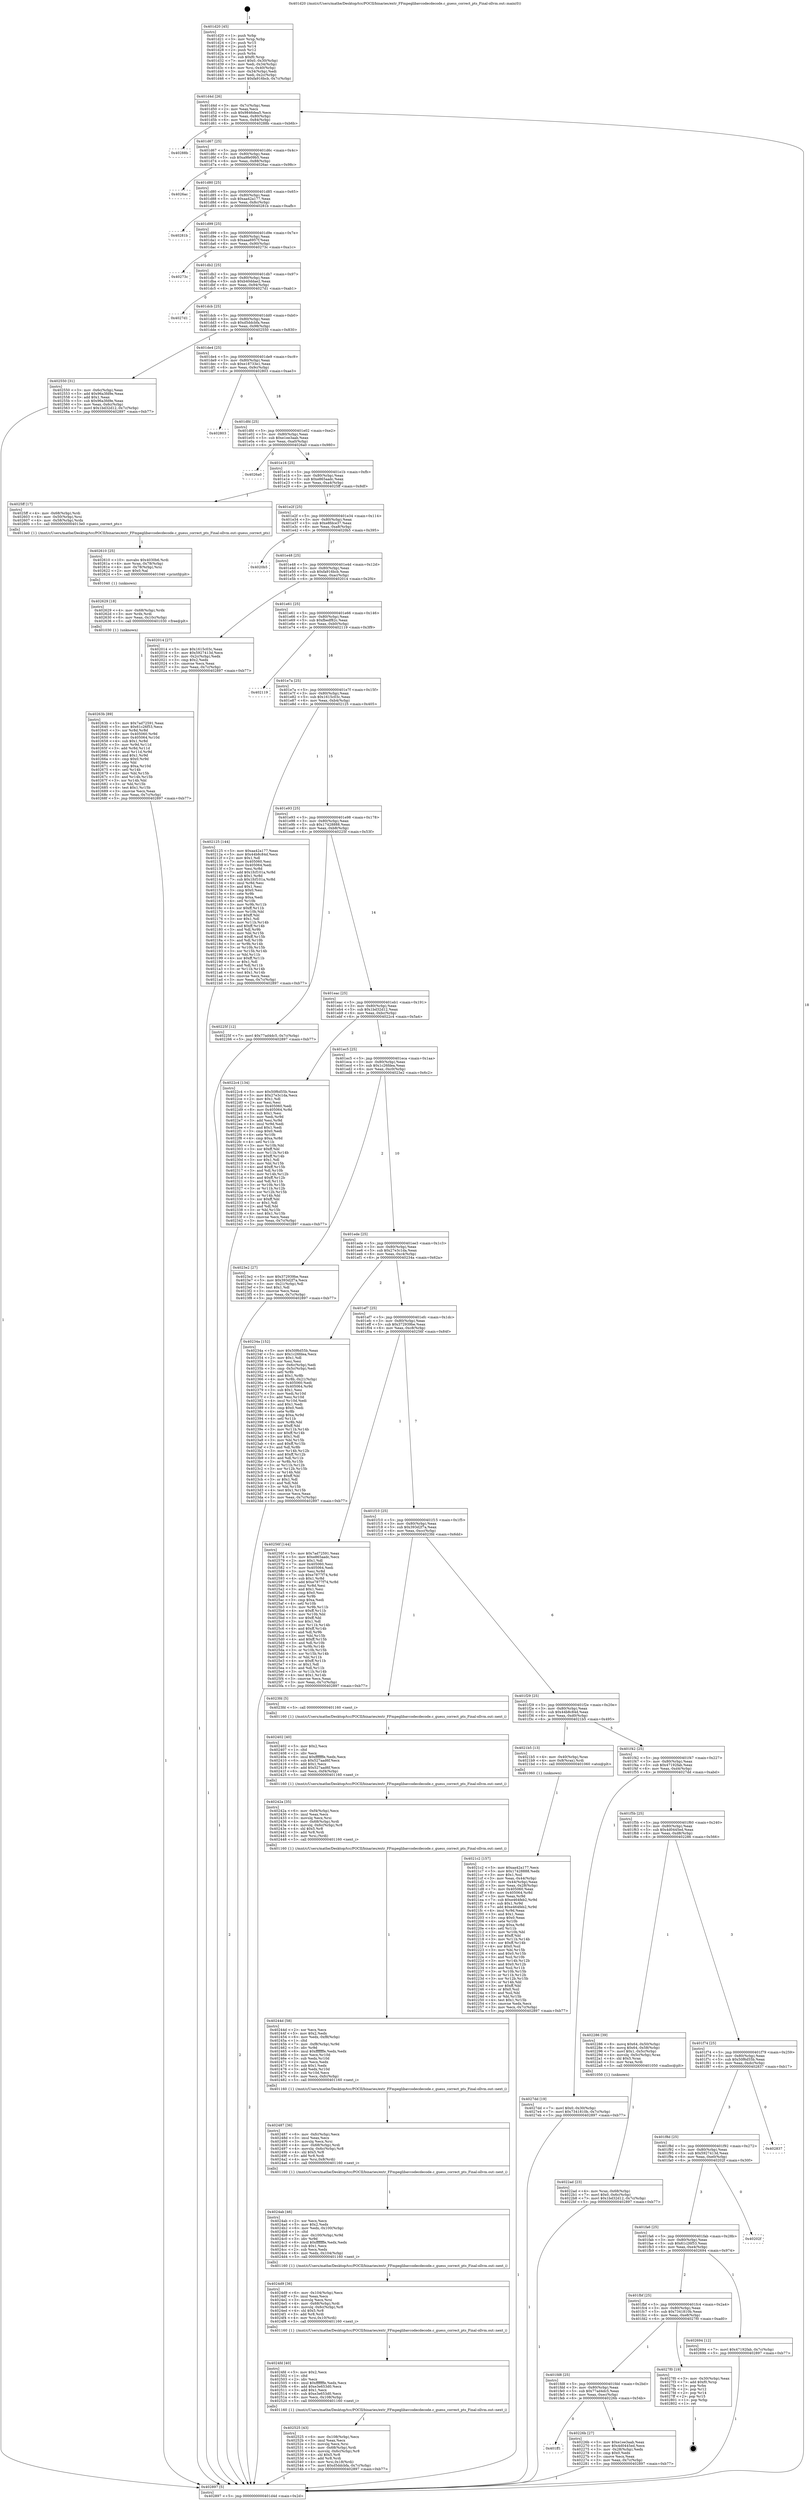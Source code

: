 digraph "0x401d20" {
  label = "0x401d20 (/mnt/c/Users/mathe/Desktop/tcc/POCII/binaries/extr_FFmpeglibavcodecdecode.c_guess_correct_pts_Final-ollvm.out::main(0))"
  labelloc = "t"
  node[shape=record]

  Entry [label="",width=0.3,height=0.3,shape=circle,fillcolor=black,style=filled]
  "0x401d4d" [label="{
     0x401d4d [26]\l
     | [instrs]\l
     &nbsp;&nbsp;0x401d4d \<+3\>: mov -0x7c(%rbp),%eax\l
     &nbsp;&nbsp;0x401d50 \<+2\>: mov %eax,%ecx\l
     &nbsp;&nbsp;0x401d52 \<+6\>: sub $0x9846dea5,%ecx\l
     &nbsp;&nbsp;0x401d58 \<+3\>: mov %eax,-0x80(%rbp)\l
     &nbsp;&nbsp;0x401d5b \<+6\>: mov %ecx,-0x84(%rbp)\l
     &nbsp;&nbsp;0x401d61 \<+6\>: je 000000000040288b \<main+0xb6b\>\l
  }"]
  "0x40288b" [label="{
     0x40288b\l
  }", style=dashed]
  "0x401d67" [label="{
     0x401d67 [25]\l
     | [instrs]\l
     &nbsp;&nbsp;0x401d67 \<+5\>: jmp 0000000000401d6c \<main+0x4c\>\l
     &nbsp;&nbsp;0x401d6c \<+3\>: mov -0x80(%rbp),%eax\l
     &nbsp;&nbsp;0x401d6f \<+5\>: sub $0xa9fe09b5,%eax\l
     &nbsp;&nbsp;0x401d74 \<+6\>: mov %eax,-0x88(%rbp)\l
     &nbsp;&nbsp;0x401d7a \<+6\>: je 00000000004026ac \<main+0x98c\>\l
  }"]
  Exit [label="",width=0.3,height=0.3,shape=circle,fillcolor=black,style=filled,peripheries=2]
  "0x4026ac" [label="{
     0x4026ac\l
  }", style=dashed]
  "0x401d80" [label="{
     0x401d80 [25]\l
     | [instrs]\l
     &nbsp;&nbsp;0x401d80 \<+5\>: jmp 0000000000401d85 \<main+0x65\>\l
     &nbsp;&nbsp;0x401d85 \<+3\>: mov -0x80(%rbp),%eax\l
     &nbsp;&nbsp;0x401d88 \<+5\>: sub $0xaa42a177,%eax\l
     &nbsp;&nbsp;0x401d8d \<+6\>: mov %eax,-0x8c(%rbp)\l
     &nbsp;&nbsp;0x401d93 \<+6\>: je 000000000040281b \<main+0xafb\>\l
  }"]
  "0x40263b" [label="{
     0x40263b [89]\l
     | [instrs]\l
     &nbsp;&nbsp;0x40263b \<+5\>: mov $0x7ad72591,%eax\l
     &nbsp;&nbsp;0x402640 \<+5\>: mov $0x61c26f53,%ecx\l
     &nbsp;&nbsp;0x402645 \<+3\>: xor %r8d,%r8d\l
     &nbsp;&nbsp;0x402648 \<+8\>: mov 0x405060,%r9d\l
     &nbsp;&nbsp;0x402650 \<+8\>: mov 0x405064,%r10d\l
     &nbsp;&nbsp;0x402658 \<+4\>: sub $0x1,%r8d\l
     &nbsp;&nbsp;0x40265c \<+3\>: mov %r9d,%r11d\l
     &nbsp;&nbsp;0x40265f \<+3\>: add %r8d,%r11d\l
     &nbsp;&nbsp;0x402662 \<+4\>: imul %r11d,%r9d\l
     &nbsp;&nbsp;0x402666 \<+4\>: and $0x1,%r9d\l
     &nbsp;&nbsp;0x40266a \<+4\>: cmp $0x0,%r9d\l
     &nbsp;&nbsp;0x40266e \<+3\>: sete %bl\l
     &nbsp;&nbsp;0x402671 \<+4\>: cmp $0xa,%r10d\l
     &nbsp;&nbsp;0x402675 \<+4\>: setl %r14b\l
     &nbsp;&nbsp;0x402679 \<+3\>: mov %bl,%r15b\l
     &nbsp;&nbsp;0x40267c \<+3\>: and %r14b,%r15b\l
     &nbsp;&nbsp;0x40267f \<+3\>: xor %r14b,%bl\l
     &nbsp;&nbsp;0x402682 \<+3\>: or %bl,%r15b\l
     &nbsp;&nbsp;0x402685 \<+4\>: test $0x1,%r15b\l
     &nbsp;&nbsp;0x402689 \<+3\>: cmovne %ecx,%eax\l
     &nbsp;&nbsp;0x40268c \<+3\>: mov %eax,-0x7c(%rbp)\l
     &nbsp;&nbsp;0x40268f \<+5\>: jmp 0000000000402897 \<main+0xb77\>\l
  }"]
  "0x40281b" [label="{
     0x40281b\l
  }", style=dashed]
  "0x401d99" [label="{
     0x401d99 [25]\l
     | [instrs]\l
     &nbsp;&nbsp;0x401d99 \<+5\>: jmp 0000000000401d9e \<main+0x7e\>\l
     &nbsp;&nbsp;0x401d9e \<+3\>: mov -0x80(%rbp),%eax\l
     &nbsp;&nbsp;0x401da1 \<+5\>: sub $0xaaa6957f,%eax\l
     &nbsp;&nbsp;0x401da6 \<+6\>: mov %eax,-0x90(%rbp)\l
     &nbsp;&nbsp;0x401dac \<+6\>: je 000000000040273c \<main+0xa1c\>\l
  }"]
  "0x402629" [label="{
     0x402629 [18]\l
     | [instrs]\l
     &nbsp;&nbsp;0x402629 \<+4\>: mov -0x68(%rbp),%rdx\l
     &nbsp;&nbsp;0x40262d \<+3\>: mov %rdx,%rdi\l
     &nbsp;&nbsp;0x402630 \<+6\>: mov %eax,-0x10c(%rbp)\l
     &nbsp;&nbsp;0x402636 \<+5\>: call 0000000000401030 \<free@plt\>\l
     | [calls]\l
     &nbsp;&nbsp;0x401030 \{1\} (unknown)\l
  }"]
  "0x40273c" [label="{
     0x40273c\l
  }", style=dashed]
  "0x401db2" [label="{
     0x401db2 [25]\l
     | [instrs]\l
     &nbsp;&nbsp;0x401db2 \<+5\>: jmp 0000000000401db7 \<main+0x97\>\l
     &nbsp;&nbsp;0x401db7 \<+3\>: mov -0x80(%rbp),%eax\l
     &nbsp;&nbsp;0x401dba \<+5\>: sub $0xb40ddae2,%eax\l
     &nbsp;&nbsp;0x401dbf \<+6\>: mov %eax,-0x94(%rbp)\l
     &nbsp;&nbsp;0x401dc5 \<+6\>: je 00000000004027d1 \<main+0xab1\>\l
  }"]
  "0x402610" [label="{
     0x402610 [25]\l
     | [instrs]\l
     &nbsp;&nbsp;0x402610 \<+10\>: movabs $0x4030b6,%rdi\l
     &nbsp;&nbsp;0x40261a \<+4\>: mov %rax,-0x78(%rbp)\l
     &nbsp;&nbsp;0x40261e \<+4\>: mov -0x78(%rbp),%rsi\l
     &nbsp;&nbsp;0x402622 \<+2\>: mov $0x0,%al\l
     &nbsp;&nbsp;0x402624 \<+5\>: call 0000000000401040 \<printf@plt\>\l
     | [calls]\l
     &nbsp;&nbsp;0x401040 \{1\} (unknown)\l
  }"]
  "0x4027d1" [label="{
     0x4027d1\l
  }", style=dashed]
  "0x401dcb" [label="{
     0x401dcb [25]\l
     | [instrs]\l
     &nbsp;&nbsp;0x401dcb \<+5\>: jmp 0000000000401dd0 \<main+0xb0\>\l
     &nbsp;&nbsp;0x401dd0 \<+3\>: mov -0x80(%rbp),%eax\l
     &nbsp;&nbsp;0x401dd3 \<+5\>: sub $0xd5ddcbfa,%eax\l
     &nbsp;&nbsp;0x401dd8 \<+6\>: mov %eax,-0x98(%rbp)\l
     &nbsp;&nbsp;0x401dde \<+6\>: je 0000000000402550 \<main+0x830\>\l
  }"]
  "0x402525" [label="{
     0x402525 [43]\l
     | [instrs]\l
     &nbsp;&nbsp;0x402525 \<+6\>: mov -0x108(%rbp),%ecx\l
     &nbsp;&nbsp;0x40252b \<+3\>: imul %eax,%ecx\l
     &nbsp;&nbsp;0x40252e \<+3\>: movslq %ecx,%rsi\l
     &nbsp;&nbsp;0x402531 \<+4\>: mov -0x68(%rbp),%rdi\l
     &nbsp;&nbsp;0x402535 \<+4\>: movslq -0x6c(%rbp),%r8\l
     &nbsp;&nbsp;0x402539 \<+4\>: shl $0x5,%r8\l
     &nbsp;&nbsp;0x40253d \<+3\>: add %r8,%rdi\l
     &nbsp;&nbsp;0x402540 \<+4\>: mov %rsi,0x18(%rdi)\l
     &nbsp;&nbsp;0x402544 \<+7\>: movl $0xd5ddcbfa,-0x7c(%rbp)\l
     &nbsp;&nbsp;0x40254b \<+5\>: jmp 0000000000402897 \<main+0xb77\>\l
  }"]
  "0x402550" [label="{
     0x402550 [31]\l
     | [instrs]\l
     &nbsp;&nbsp;0x402550 \<+3\>: mov -0x6c(%rbp),%eax\l
     &nbsp;&nbsp;0x402553 \<+5\>: add $0x96a3fd9e,%eax\l
     &nbsp;&nbsp;0x402558 \<+3\>: add $0x1,%eax\l
     &nbsp;&nbsp;0x40255b \<+5\>: sub $0x96a3fd9e,%eax\l
     &nbsp;&nbsp;0x402560 \<+3\>: mov %eax,-0x6c(%rbp)\l
     &nbsp;&nbsp;0x402563 \<+7\>: movl $0x1bd32d12,-0x7c(%rbp)\l
     &nbsp;&nbsp;0x40256a \<+5\>: jmp 0000000000402897 \<main+0xb77\>\l
  }"]
  "0x401de4" [label="{
     0x401de4 [25]\l
     | [instrs]\l
     &nbsp;&nbsp;0x401de4 \<+5\>: jmp 0000000000401de9 \<main+0xc9\>\l
     &nbsp;&nbsp;0x401de9 \<+3\>: mov -0x80(%rbp),%eax\l
     &nbsp;&nbsp;0x401dec \<+5\>: sub $0xe18733e1,%eax\l
     &nbsp;&nbsp;0x401df1 \<+6\>: mov %eax,-0x9c(%rbp)\l
     &nbsp;&nbsp;0x401df7 \<+6\>: je 0000000000402803 \<main+0xae3\>\l
  }"]
  "0x4024fd" [label="{
     0x4024fd [40]\l
     | [instrs]\l
     &nbsp;&nbsp;0x4024fd \<+5\>: mov $0x2,%ecx\l
     &nbsp;&nbsp;0x402502 \<+1\>: cltd\l
     &nbsp;&nbsp;0x402503 \<+2\>: idiv %ecx\l
     &nbsp;&nbsp;0x402505 \<+6\>: imul $0xfffffffe,%edx,%ecx\l
     &nbsp;&nbsp;0x40250b \<+6\>: add $0xe3e653d0,%ecx\l
     &nbsp;&nbsp;0x402511 \<+3\>: add $0x1,%ecx\l
     &nbsp;&nbsp;0x402514 \<+6\>: sub $0xe3e653d0,%ecx\l
     &nbsp;&nbsp;0x40251a \<+6\>: mov %ecx,-0x108(%rbp)\l
     &nbsp;&nbsp;0x402520 \<+5\>: call 0000000000401160 \<next_i\>\l
     | [calls]\l
     &nbsp;&nbsp;0x401160 \{1\} (/mnt/c/Users/mathe/Desktop/tcc/POCII/binaries/extr_FFmpeglibavcodecdecode.c_guess_correct_pts_Final-ollvm.out::next_i)\l
  }"]
  "0x402803" [label="{
     0x402803\l
  }", style=dashed]
  "0x401dfd" [label="{
     0x401dfd [25]\l
     | [instrs]\l
     &nbsp;&nbsp;0x401dfd \<+5\>: jmp 0000000000401e02 \<main+0xe2\>\l
     &nbsp;&nbsp;0x401e02 \<+3\>: mov -0x80(%rbp),%eax\l
     &nbsp;&nbsp;0x401e05 \<+5\>: sub $0xe1ee3aab,%eax\l
     &nbsp;&nbsp;0x401e0a \<+6\>: mov %eax,-0xa0(%rbp)\l
     &nbsp;&nbsp;0x401e10 \<+6\>: je 00000000004026a0 \<main+0x980\>\l
  }"]
  "0x4024d9" [label="{
     0x4024d9 [36]\l
     | [instrs]\l
     &nbsp;&nbsp;0x4024d9 \<+6\>: mov -0x104(%rbp),%ecx\l
     &nbsp;&nbsp;0x4024df \<+3\>: imul %eax,%ecx\l
     &nbsp;&nbsp;0x4024e2 \<+3\>: movslq %ecx,%rsi\l
     &nbsp;&nbsp;0x4024e5 \<+4\>: mov -0x68(%rbp),%rdi\l
     &nbsp;&nbsp;0x4024e9 \<+4\>: movslq -0x6c(%rbp),%r8\l
     &nbsp;&nbsp;0x4024ed \<+4\>: shl $0x5,%r8\l
     &nbsp;&nbsp;0x4024f1 \<+3\>: add %r8,%rdi\l
     &nbsp;&nbsp;0x4024f4 \<+4\>: mov %rsi,0x10(%rdi)\l
     &nbsp;&nbsp;0x4024f8 \<+5\>: call 0000000000401160 \<next_i\>\l
     | [calls]\l
     &nbsp;&nbsp;0x401160 \{1\} (/mnt/c/Users/mathe/Desktop/tcc/POCII/binaries/extr_FFmpeglibavcodecdecode.c_guess_correct_pts_Final-ollvm.out::next_i)\l
  }"]
  "0x4026a0" [label="{
     0x4026a0\l
  }", style=dashed]
  "0x401e16" [label="{
     0x401e16 [25]\l
     | [instrs]\l
     &nbsp;&nbsp;0x401e16 \<+5\>: jmp 0000000000401e1b \<main+0xfb\>\l
     &nbsp;&nbsp;0x401e1b \<+3\>: mov -0x80(%rbp),%eax\l
     &nbsp;&nbsp;0x401e1e \<+5\>: sub $0xe865aadc,%eax\l
     &nbsp;&nbsp;0x401e23 \<+6\>: mov %eax,-0xa4(%rbp)\l
     &nbsp;&nbsp;0x401e29 \<+6\>: je 00000000004025ff \<main+0x8df\>\l
  }"]
  "0x4024ab" [label="{
     0x4024ab [46]\l
     | [instrs]\l
     &nbsp;&nbsp;0x4024ab \<+2\>: xor %ecx,%ecx\l
     &nbsp;&nbsp;0x4024ad \<+5\>: mov $0x2,%edx\l
     &nbsp;&nbsp;0x4024b2 \<+6\>: mov %edx,-0x100(%rbp)\l
     &nbsp;&nbsp;0x4024b8 \<+1\>: cltd\l
     &nbsp;&nbsp;0x4024b9 \<+7\>: mov -0x100(%rbp),%r9d\l
     &nbsp;&nbsp;0x4024c0 \<+3\>: idiv %r9d\l
     &nbsp;&nbsp;0x4024c3 \<+6\>: imul $0xfffffffe,%edx,%edx\l
     &nbsp;&nbsp;0x4024c9 \<+3\>: sub $0x1,%ecx\l
     &nbsp;&nbsp;0x4024cc \<+2\>: sub %ecx,%edx\l
     &nbsp;&nbsp;0x4024ce \<+6\>: mov %edx,-0x104(%rbp)\l
     &nbsp;&nbsp;0x4024d4 \<+5\>: call 0000000000401160 \<next_i\>\l
     | [calls]\l
     &nbsp;&nbsp;0x401160 \{1\} (/mnt/c/Users/mathe/Desktop/tcc/POCII/binaries/extr_FFmpeglibavcodecdecode.c_guess_correct_pts_Final-ollvm.out::next_i)\l
  }"]
  "0x4025ff" [label="{
     0x4025ff [17]\l
     | [instrs]\l
     &nbsp;&nbsp;0x4025ff \<+4\>: mov -0x68(%rbp),%rdi\l
     &nbsp;&nbsp;0x402603 \<+4\>: mov -0x50(%rbp),%rsi\l
     &nbsp;&nbsp;0x402607 \<+4\>: mov -0x58(%rbp),%rdx\l
     &nbsp;&nbsp;0x40260b \<+5\>: call 00000000004013e0 \<guess_correct_pts\>\l
     | [calls]\l
     &nbsp;&nbsp;0x4013e0 \{1\} (/mnt/c/Users/mathe/Desktop/tcc/POCII/binaries/extr_FFmpeglibavcodecdecode.c_guess_correct_pts_Final-ollvm.out::guess_correct_pts)\l
  }"]
  "0x401e2f" [label="{
     0x401e2f [25]\l
     | [instrs]\l
     &nbsp;&nbsp;0x401e2f \<+5\>: jmp 0000000000401e34 \<main+0x114\>\l
     &nbsp;&nbsp;0x401e34 \<+3\>: mov -0x80(%rbp),%eax\l
     &nbsp;&nbsp;0x401e37 \<+5\>: sub $0xe8fdce37,%eax\l
     &nbsp;&nbsp;0x401e3c \<+6\>: mov %eax,-0xa8(%rbp)\l
     &nbsp;&nbsp;0x401e42 \<+6\>: je 00000000004020b5 \<main+0x395\>\l
  }"]
  "0x402487" [label="{
     0x402487 [36]\l
     | [instrs]\l
     &nbsp;&nbsp;0x402487 \<+6\>: mov -0xfc(%rbp),%ecx\l
     &nbsp;&nbsp;0x40248d \<+3\>: imul %eax,%ecx\l
     &nbsp;&nbsp;0x402490 \<+3\>: movslq %ecx,%rsi\l
     &nbsp;&nbsp;0x402493 \<+4\>: mov -0x68(%rbp),%rdi\l
     &nbsp;&nbsp;0x402497 \<+4\>: movslq -0x6c(%rbp),%r8\l
     &nbsp;&nbsp;0x40249b \<+4\>: shl $0x5,%r8\l
     &nbsp;&nbsp;0x40249f \<+3\>: add %r8,%rdi\l
     &nbsp;&nbsp;0x4024a2 \<+4\>: mov %rsi,0x8(%rdi)\l
     &nbsp;&nbsp;0x4024a6 \<+5\>: call 0000000000401160 \<next_i\>\l
     | [calls]\l
     &nbsp;&nbsp;0x401160 \{1\} (/mnt/c/Users/mathe/Desktop/tcc/POCII/binaries/extr_FFmpeglibavcodecdecode.c_guess_correct_pts_Final-ollvm.out::next_i)\l
  }"]
  "0x4020b5" [label="{
     0x4020b5\l
  }", style=dashed]
  "0x401e48" [label="{
     0x401e48 [25]\l
     | [instrs]\l
     &nbsp;&nbsp;0x401e48 \<+5\>: jmp 0000000000401e4d \<main+0x12d\>\l
     &nbsp;&nbsp;0x401e4d \<+3\>: mov -0x80(%rbp),%eax\l
     &nbsp;&nbsp;0x401e50 \<+5\>: sub $0xfa916bcb,%eax\l
     &nbsp;&nbsp;0x401e55 \<+6\>: mov %eax,-0xac(%rbp)\l
     &nbsp;&nbsp;0x401e5b \<+6\>: je 0000000000402014 \<main+0x2f4\>\l
  }"]
  "0x40244d" [label="{
     0x40244d [58]\l
     | [instrs]\l
     &nbsp;&nbsp;0x40244d \<+2\>: xor %ecx,%ecx\l
     &nbsp;&nbsp;0x40244f \<+5\>: mov $0x2,%edx\l
     &nbsp;&nbsp;0x402454 \<+6\>: mov %edx,-0xf8(%rbp)\l
     &nbsp;&nbsp;0x40245a \<+1\>: cltd\l
     &nbsp;&nbsp;0x40245b \<+7\>: mov -0xf8(%rbp),%r9d\l
     &nbsp;&nbsp;0x402462 \<+3\>: idiv %r9d\l
     &nbsp;&nbsp;0x402465 \<+6\>: imul $0xfffffffe,%edx,%edx\l
     &nbsp;&nbsp;0x40246b \<+3\>: mov %ecx,%r10d\l
     &nbsp;&nbsp;0x40246e \<+3\>: sub %edx,%r10d\l
     &nbsp;&nbsp;0x402471 \<+2\>: mov %ecx,%edx\l
     &nbsp;&nbsp;0x402473 \<+3\>: sub $0x1,%edx\l
     &nbsp;&nbsp;0x402476 \<+3\>: add %edx,%r10d\l
     &nbsp;&nbsp;0x402479 \<+3\>: sub %r10d,%ecx\l
     &nbsp;&nbsp;0x40247c \<+6\>: mov %ecx,-0xfc(%rbp)\l
     &nbsp;&nbsp;0x402482 \<+5\>: call 0000000000401160 \<next_i\>\l
     | [calls]\l
     &nbsp;&nbsp;0x401160 \{1\} (/mnt/c/Users/mathe/Desktop/tcc/POCII/binaries/extr_FFmpeglibavcodecdecode.c_guess_correct_pts_Final-ollvm.out::next_i)\l
  }"]
  "0x402014" [label="{
     0x402014 [27]\l
     | [instrs]\l
     &nbsp;&nbsp;0x402014 \<+5\>: mov $0x1615c03c,%eax\l
     &nbsp;&nbsp;0x402019 \<+5\>: mov $0x5927413d,%ecx\l
     &nbsp;&nbsp;0x40201e \<+3\>: mov -0x2c(%rbp),%edx\l
     &nbsp;&nbsp;0x402021 \<+3\>: cmp $0x2,%edx\l
     &nbsp;&nbsp;0x402024 \<+3\>: cmovne %ecx,%eax\l
     &nbsp;&nbsp;0x402027 \<+3\>: mov %eax,-0x7c(%rbp)\l
     &nbsp;&nbsp;0x40202a \<+5\>: jmp 0000000000402897 \<main+0xb77\>\l
  }"]
  "0x401e61" [label="{
     0x401e61 [25]\l
     | [instrs]\l
     &nbsp;&nbsp;0x401e61 \<+5\>: jmp 0000000000401e66 \<main+0x146\>\l
     &nbsp;&nbsp;0x401e66 \<+3\>: mov -0x80(%rbp),%eax\l
     &nbsp;&nbsp;0x401e69 \<+5\>: sub $0xfbedf82c,%eax\l
     &nbsp;&nbsp;0x401e6e \<+6\>: mov %eax,-0xb0(%rbp)\l
     &nbsp;&nbsp;0x401e74 \<+6\>: je 0000000000402119 \<main+0x3f9\>\l
  }"]
  "0x402897" [label="{
     0x402897 [5]\l
     | [instrs]\l
     &nbsp;&nbsp;0x402897 \<+5\>: jmp 0000000000401d4d \<main+0x2d\>\l
  }"]
  "0x401d20" [label="{
     0x401d20 [45]\l
     | [instrs]\l
     &nbsp;&nbsp;0x401d20 \<+1\>: push %rbp\l
     &nbsp;&nbsp;0x401d21 \<+3\>: mov %rsp,%rbp\l
     &nbsp;&nbsp;0x401d24 \<+2\>: push %r15\l
     &nbsp;&nbsp;0x401d26 \<+2\>: push %r14\l
     &nbsp;&nbsp;0x401d28 \<+2\>: push %r12\l
     &nbsp;&nbsp;0x401d2a \<+1\>: push %rbx\l
     &nbsp;&nbsp;0x401d2b \<+7\>: sub $0xf0,%rsp\l
     &nbsp;&nbsp;0x401d32 \<+7\>: movl $0x0,-0x30(%rbp)\l
     &nbsp;&nbsp;0x401d39 \<+3\>: mov %edi,-0x34(%rbp)\l
     &nbsp;&nbsp;0x401d3c \<+4\>: mov %rsi,-0x40(%rbp)\l
     &nbsp;&nbsp;0x401d40 \<+3\>: mov -0x34(%rbp),%edi\l
     &nbsp;&nbsp;0x401d43 \<+3\>: mov %edi,-0x2c(%rbp)\l
     &nbsp;&nbsp;0x401d46 \<+7\>: movl $0xfa916bcb,-0x7c(%rbp)\l
  }"]
  "0x40242a" [label="{
     0x40242a [35]\l
     | [instrs]\l
     &nbsp;&nbsp;0x40242a \<+6\>: mov -0xf4(%rbp),%ecx\l
     &nbsp;&nbsp;0x402430 \<+3\>: imul %eax,%ecx\l
     &nbsp;&nbsp;0x402433 \<+3\>: movslq %ecx,%rsi\l
     &nbsp;&nbsp;0x402436 \<+4\>: mov -0x68(%rbp),%rdi\l
     &nbsp;&nbsp;0x40243a \<+4\>: movslq -0x6c(%rbp),%r8\l
     &nbsp;&nbsp;0x40243e \<+4\>: shl $0x5,%r8\l
     &nbsp;&nbsp;0x402442 \<+3\>: add %r8,%rdi\l
     &nbsp;&nbsp;0x402445 \<+3\>: mov %rsi,(%rdi)\l
     &nbsp;&nbsp;0x402448 \<+5\>: call 0000000000401160 \<next_i\>\l
     | [calls]\l
     &nbsp;&nbsp;0x401160 \{1\} (/mnt/c/Users/mathe/Desktop/tcc/POCII/binaries/extr_FFmpeglibavcodecdecode.c_guess_correct_pts_Final-ollvm.out::next_i)\l
  }"]
  "0x402119" [label="{
     0x402119\l
  }", style=dashed]
  "0x401e7a" [label="{
     0x401e7a [25]\l
     | [instrs]\l
     &nbsp;&nbsp;0x401e7a \<+5\>: jmp 0000000000401e7f \<main+0x15f\>\l
     &nbsp;&nbsp;0x401e7f \<+3\>: mov -0x80(%rbp),%eax\l
     &nbsp;&nbsp;0x401e82 \<+5\>: sub $0x1615c03c,%eax\l
     &nbsp;&nbsp;0x401e87 \<+6\>: mov %eax,-0xb4(%rbp)\l
     &nbsp;&nbsp;0x401e8d \<+6\>: je 0000000000402125 \<main+0x405\>\l
  }"]
  "0x402402" [label="{
     0x402402 [40]\l
     | [instrs]\l
     &nbsp;&nbsp;0x402402 \<+5\>: mov $0x2,%ecx\l
     &nbsp;&nbsp;0x402407 \<+1\>: cltd\l
     &nbsp;&nbsp;0x402408 \<+2\>: idiv %ecx\l
     &nbsp;&nbsp;0x40240a \<+6\>: imul $0xfffffffe,%edx,%ecx\l
     &nbsp;&nbsp;0x402410 \<+6\>: sub $0x527aad6f,%ecx\l
     &nbsp;&nbsp;0x402416 \<+3\>: add $0x1,%ecx\l
     &nbsp;&nbsp;0x402419 \<+6\>: add $0x527aad6f,%ecx\l
     &nbsp;&nbsp;0x40241f \<+6\>: mov %ecx,-0xf4(%rbp)\l
     &nbsp;&nbsp;0x402425 \<+5\>: call 0000000000401160 \<next_i\>\l
     | [calls]\l
     &nbsp;&nbsp;0x401160 \{1\} (/mnt/c/Users/mathe/Desktop/tcc/POCII/binaries/extr_FFmpeglibavcodecdecode.c_guess_correct_pts_Final-ollvm.out::next_i)\l
  }"]
  "0x402125" [label="{
     0x402125 [144]\l
     | [instrs]\l
     &nbsp;&nbsp;0x402125 \<+5\>: mov $0xaa42a177,%eax\l
     &nbsp;&nbsp;0x40212a \<+5\>: mov $0x44b8c84d,%ecx\l
     &nbsp;&nbsp;0x40212f \<+2\>: mov $0x1,%dl\l
     &nbsp;&nbsp;0x402131 \<+7\>: mov 0x405060,%esi\l
     &nbsp;&nbsp;0x402138 \<+7\>: mov 0x405064,%edi\l
     &nbsp;&nbsp;0x40213f \<+3\>: mov %esi,%r8d\l
     &nbsp;&nbsp;0x402142 \<+7\>: add $0x1fcf101a,%r8d\l
     &nbsp;&nbsp;0x402149 \<+4\>: sub $0x1,%r8d\l
     &nbsp;&nbsp;0x40214d \<+7\>: sub $0x1fcf101a,%r8d\l
     &nbsp;&nbsp;0x402154 \<+4\>: imul %r8d,%esi\l
     &nbsp;&nbsp;0x402158 \<+3\>: and $0x1,%esi\l
     &nbsp;&nbsp;0x40215b \<+3\>: cmp $0x0,%esi\l
     &nbsp;&nbsp;0x40215e \<+4\>: sete %r9b\l
     &nbsp;&nbsp;0x402162 \<+3\>: cmp $0xa,%edi\l
     &nbsp;&nbsp;0x402165 \<+4\>: setl %r10b\l
     &nbsp;&nbsp;0x402169 \<+3\>: mov %r9b,%r11b\l
     &nbsp;&nbsp;0x40216c \<+4\>: xor $0xff,%r11b\l
     &nbsp;&nbsp;0x402170 \<+3\>: mov %r10b,%bl\l
     &nbsp;&nbsp;0x402173 \<+3\>: xor $0xff,%bl\l
     &nbsp;&nbsp;0x402176 \<+3\>: xor $0x1,%dl\l
     &nbsp;&nbsp;0x402179 \<+3\>: mov %r11b,%r14b\l
     &nbsp;&nbsp;0x40217c \<+4\>: and $0xff,%r14b\l
     &nbsp;&nbsp;0x402180 \<+3\>: and %dl,%r9b\l
     &nbsp;&nbsp;0x402183 \<+3\>: mov %bl,%r15b\l
     &nbsp;&nbsp;0x402186 \<+4\>: and $0xff,%r15b\l
     &nbsp;&nbsp;0x40218a \<+3\>: and %dl,%r10b\l
     &nbsp;&nbsp;0x40218d \<+3\>: or %r9b,%r14b\l
     &nbsp;&nbsp;0x402190 \<+3\>: or %r10b,%r15b\l
     &nbsp;&nbsp;0x402193 \<+3\>: xor %r15b,%r14b\l
     &nbsp;&nbsp;0x402196 \<+3\>: or %bl,%r11b\l
     &nbsp;&nbsp;0x402199 \<+4\>: xor $0xff,%r11b\l
     &nbsp;&nbsp;0x40219d \<+3\>: or $0x1,%dl\l
     &nbsp;&nbsp;0x4021a0 \<+3\>: and %dl,%r11b\l
     &nbsp;&nbsp;0x4021a3 \<+3\>: or %r11b,%r14b\l
     &nbsp;&nbsp;0x4021a6 \<+4\>: test $0x1,%r14b\l
     &nbsp;&nbsp;0x4021aa \<+3\>: cmovne %ecx,%eax\l
     &nbsp;&nbsp;0x4021ad \<+3\>: mov %eax,-0x7c(%rbp)\l
     &nbsp;&nbsp;0x4021b0 \<+5\>: jmp 0000000000402897 \<main+0xb77\>\l
  }"]
  "0x401e93" [label="{
     0x401e93 [25]\l
     | [instrs]\l
     &nbsp;&nbsp;0x401e93 \<+5\>: jmp 0000000000401e98 \<main+0x178\>\l
     &nbsp;&nbsp;0x401e98 \<+3\>: mov -0x80(%rbp),%eax\l
     &nbsp;&nbsp;0x401e9b \<+5\>: sub $0x17428888,%eax\l
     &nbsp;&nbsp;0x401ea0 \<+6\>: mov %eax,-0xb8(%rbp)\l
     &nbsp;&nbsp;0x401ea6 \<+6\>: je 000000000040225f \<main+0x53f\>\l
  }"]
  "0x4022ad" [label="{
     0x4022ad [23]\l
     | [instrs]\l
     &nbsp;&nbsp;0x4022ad \<+4\>: mov %rax,-0x68(%rbp)\l
     &nbsp;&nbsp;0x4022b1 \<+7\>: movl $0x0,-0x6c(%rbp)\l
     &nbsp;&nbsp;0x4022b8 \<+7\>: movl $0x1bd32d12,-0x7c(%rbp)\l
     &nbsp;&nbsp;0x4022bf \<+5\>: jmp 0000000000402897 \<main+0xb77\>\l
  }"]
  "0x40225f" [label="{
     0x40225f [12]\l
     | [instrs]\l
     &nbsp;&nbsp;0x40225f \<+7\>: movl $0x77ad4dc5,-0x7c(%rbp)\l
     &nbsp;&nbsp;0x402266 \<+5\>: jmp 0000000000402897 \<main+0xb77\>\l
  }"]
  "0x401eac" [label="{
     0x401eac [25]\l
     | [instrs]\l
     &nbsp;&nbsp;0x401eac \<+5\>: jmp 0000000000401eb1 \<main+0x191\>\l
     &nbsp;&nbsp;0x401eb1 \<+3\>: mov -0x80(%rbp),%eax\l
     &nbsp;&nbsp;0x401eb4 \<+5\>: sub $0x1bd32d12,%eax\l
     &nbsp;&nbsp;0x401eb9 \<+6\>: mov %eax,-0xbc(%rbp)\l
     &nbsp;&nbsp;0x401ebf \<+6\>: je 00000000004022c4 \<main+0x5a4\>\l
  }"]
  "0x401ff1" [label="{
     0x401ff1\l
  }", style=dashed]
  "0x4022c4" [label="{
     0x4022c4 [134]\l
     | [instrs]\l
     &nbsp;&nbsp;0x4022c4 \<+5\>: mov $0x50f6d55b,%eax\l
     &nbsp;&nbsp;0x4022c9 \<+5\>: mov $0x27e3c1da,%ecx\l
     &nbsp;&nbsp;0x4022ce \<+2\>: mov $0x1,%dl\l
     &nbsp;&nbsp;0x4022d0 \<+2\>: xor %esi,%esi\l
     &nbsp;&nbsp;0x4022d2 \<+7\>: mov 0x405060,%edi\l
     &nbsp;&nbsp;0x4022d9 \<+8\>: mov 0x405064,%r8d\l
     &nbsp;&nbsp;0x4022e1 \<+3\>: sub $0x1,%esi\l
     &nbsp;&nbsp;0x4022e4 \<+3\>: mov %edi,%r9d\l
     &nbsp;&nbsp;0x4022e7 \<+3\>: add %esi,%r9d\l
     &nbsp;&nbsp;0x4022ea \<+4\>: imul %r9d,%edi\l
     &nbsp;&nbsp;0x4022ee \<+3\>: and $0x1,%edi\l
     &nbsp;&nbsp;0x4022f1 \<+3\>: cmp $0x0,%edi\l
     &nbsp;&nbsp;0x4022f4 \<+4\>: sete %r10b\l
     &nbsp;&nbsp;0x4022f8 \<+4\>: cmp $0xa,%r8d\l
     &nbsp;&nbsp;0x4022fc \<+4\>: setl %r11b\l
     &nbsp;&nbsp;0x402300 \<+3\>: mov %r10b,%bl\l
     &nbsp;&nbsp;0x402303 \<+3\>: xor $0xff,%bl\l
     &nbsp;&nbsp;0x402306 \<+3\>: mov %r11b,%r14b\l
     &nbsp;&nbsp;0x402309 \<+4\>: xor $0xff,%r14b\l
     &nbsp;&nbsp;0x40230d \<+3\>: xor $0x1,%dl\l
     &nbsp;&nbsp;0x402310 \<+3\>: mov %bl,%r15b\l
     &nbsp;&nbsp;0x402313 \<+4\>: and $0xff,%r15b\l
     &nbsp;&nbsp;0x402317 \<+3\>: and %dl,%r10b\l
     &nbsp;&nbsp;0x40231a \<+3\>: mov %r14b,%r12b\l
     &nbsp;&nbsp;0x40231d \<+4\>: and $0xff,%r12b\l
     &nbsp;&nbsp;0x402321 \<+3\>: and %dl,%r11b\l
     &nbsp;&nbsp;0x402324 \<+3\>: or %r10b,%r15b\l
     &nbsp;&nbsp;0x402327 \<+3\>: or %r11b,%r12b\l
     &nbsp;&nbsp;0x40232a \<+3\>: xor %r12b,%r15b\l
     &nbsp;&nbsp;0x40232d \<+3\>: or %r14b,%bl\l
     &nbsp;&nbsp;0x402330 \<+3\>: xor $0xff,%bl\l
     &nbsp;&nbsp;0x402333 \<+3\>: or $0x1,%dl\l
     &nbsp;&nbsp;0x402336 \<+2\>: and %dl,%bl\l
     &nbsp;&nbsp;0x402338 \<+3\>: or %bl,%r15b\l
     &nbsp;&nbsp;0x40233b \<+4\>: test $0x1,%r15b\l
     &nbsp;&nbsp;0x40233f \<+3\>: cmovne %ecx,%eax\l
     &nbsp;&nbsp;0x402342 \<+3\>: mov %eax,-0x7c(%rbp)\l
     &nbsp;&nbsp;0x402345 \<+5\>: jmp 0000000000402897 \<main+0xb77\>\l
  }"]
  "0x401ec5" [label="{
     0x401ec5 [25]\l
     | [instrs]\l
     &nbsp;&nbsp;0x401ec5 \<+5\>: jmp 0000000000401eca \<main+0x1aa\>\l
     &nbsp;&nbsp;0x401eca \<+3\>: mov -0x80(%rbp),%eax\l
     &nbsp;&nbsp;0x401ecd \<+5\>: sub $0x1c26fdea,%eax\l
     &nbsp;&nbsp;0x401ed2 \<+6\>: mov %eax,-0xc0(%rbp)\l
     &nbsp;&nbsp;0x401ed8 \<+6\>: je 00000000004023e2 \<main+0x6c2\>\l
  }"]
  "0x40226b" [label="{
     0x40226b [27]\l
     | [instrs]\l
     &nbsp;&nbsp;0x40226b \<+5\>: mov $0xe1ee3aab,%eax\l
     &nbsp;&nbsp;0x402270 \<+5\>: mov $0x4d0445ed,%ecx\l
     &nbsp;&nbsp;0x402275 \<+3\>: mov -0x28(%rbp),%edx\l
     &nbsp;&nbsp;0x402278 \<+3\>: cmp $0x0,%edx\l
     &nbsp;&nbsp;0x40227b \<+3\>: cmove %ecx,%eax\l
     &nbsp;&nbsp;0x40227e \<+3\>: mov %eax,-0x7c(%rbp)\l
     &nbsp;&nbsp;0x402281 \<+5\>: jmp 0000000000402897 \<main+0xb77\>\l
  }"]
  "0x4023e2" [label="{
     0x4023e2 [27]\l
     | [instrs]\l
     &nbsp;&nbsp;0x4023e2 \<+5\>: mov $0x372939be,%eax\l
     &nbsp;&nbsp;0x4023e7 \<+5\>: mov $0x393d2f7a,%ecx\l
     &nbsp;&nbsp;0x4023ec \<+3\>: mov -0x21(%rbp),%dl\l
     &nbsp;&nbsp;0x4023ef \<+3\>: test $0x1,%dl\l
     &nbsp;&nbsp;0x4023f2 \<+3\>: cmovne %ecx,%eax\l
     &nbsp;&nbsp;0x4023f5 \<+3\>: mov %eax,-0x7c(%rbp)\l
     &nbsp;&nbsp;0x4023f8 \<+5\>: jmp 0000000000402897 \<main+0xb77\>\l
  }"]
  "0x401ede" [label="{
     0x401ede [25]\l
     | [instrs]\l
     &nbsp;&nbsp;0x401ede \<+5\>: jmp 0000000000401ee3 \<main+0x1c3\>\l
     &nbsp;&nbsp;0x401ee3 \<+3\>: mov -0x80(%rbp),%eax\l
     &nbsp;&nbsp;0x401ee6 \<+5\>: sub $0x27e3c1da,%eax\l
     &nbsp;&nbsp;0x401eeb \<+6\>: mov %eax,-0xc4(%rbp)\l
     &nbsp;&nbsp;0x401ef1 \<+6\>: je 000000000040234a \<main+0x62a\>\l
  }"]
  "0x401fd8" [label="{
     0x401fd8 [25]\l
     | [instrs]\l
     &nbsp;&nbsp;0x401fd8 \<+5\>: jmp 0000000000401fdd \<main+0x2bd\>\l
     &nbsp;&nbsp;0x401fdd \<+3\>: mov -0x80(%rbp),%eax\l
     &nbsp;&nbsp;0x401fe0 \<+5\>: sub $0x77ad4dc5,%eax\l
     &nbsp;&nbsp;0x401fe5 \<+6\>: mov %eax,-0xec(%rbp)\l
     &nbsp;&nbsp;0x401feb \<+6\>: je 000000000040226b \<main+0x54b\>\l
  }"]
  "0x40234a" [label="{
     0x40234a [152]\l
     | [instrs]\l
     &nbsp;&nbsp;0x40234a \<+5\>: mov $0x50f6d55b,%eax\l
     &nbsp;&nbsp;0x40234f \<+5\>: mov $0x1c26fdea,%ecx\l
     &nbsp;&nbsp;0x402354 \<+2\>: mov $0x1,%dl\l
     &nbsp;&nbsp;0x402356 \<+2\>: xor %esi,%esi\l
     &nbsp;&nbsp;0x402358 \<+3\>: mov -0x6c(%rbp),%edi\l
     &nbsp;&nbsp;0x40235b \<+3\>: cmp -0x5c(%rbp),%edi\l
     &nbsp;&nbsp;0x40235e \<+4\>: setl %r8b\l
     &nbsp;&nbsp;0x402362 \<+4\>: and $0x1,%r8b\l
     &nbsp;&nbsp;0x402366 \<+4\>: mov %r8b,-0x21(%rbp)\l
     &nbsp;&nbsp;0x40236a \<+7\>: mov 0x405060,%edi\l
     &nbsp;&nbsp;0x402371 \<+8\>: mov 0x405064,%r9d\l
     &nbsp;&nbsp;0x402379 \<+3\>: sub $0x1,%esi\l
     &nbsp;&nbsp;0x40237c \<+3\>: mov %edi,%r10d\l
     &nbsp;&nbsp;0x40237f \<+3\>: add %esi,%r10d\l
     &nbsp;&nbsp;0x402382 \<+4\>: imul %r10d,%edi\l
     &nbsp;&nbsp;0x402386 \<+3\>: and $0x1,%edi\l
     &nbsp;&nbsp;0x402389 \<+3\>: cmp $0x0,%edi\l
     &nbsp;&nbsp;0x40238c \<+4\>: sete %r8b\l
     &nbsp;&nbsp;0x402390 \<+4\>: cmp $0xa,%r9d\l
     &nbsp;&nbsp;0x402394 \<+4\>: setl %r11b\l
     &nbsp;&nbsp;0x402398 \<+3\>: mov %r8b,%bl\l
     &nbsp;&nbsp;0x40239b \<+3\>: xor $0xff,%bl\l
     &nbsp;&nbsp;0x40239e \<+3\>: mov %r11b,%r14b\l
     &nbsp;&nbsp;0x4023a1 \<+4\>: xor $0xff,%r14b\l
     &nbsp;&nbsp;0x4023a5 \<+3\>: xor $0x1,%dl\l
     &nbsp;&nbsp;0x4023a8 \<+3\>: mov %bl,%r15b\l
     &nbsp;&nbsp;0x4023ab \<+4\>: and $0xff,%r15b\l
     &nbsp;&nbsp;0x4023af \<+3\>: and %dl,%r8b\l
     &nbsp;&nbsp;0x4023b2 \<+3\>: mov %r14b,%r12b\l
     &nbsp;&nbsp;0x4023b5 \<+4\>: and $0xff,%r12b\l
     &nbsp;&nbsp;0x4023b9 \<+3\>: and %dl,%r11b\l
     &nbsp;&nbsp;0x4023bc \<+3\>: or %r8b,%r15b\l
     &nbsp;&nbsp;0x4023bf \<+3\>: or %r11b,%r12b\l
     &nbsp;&nbsp;0x4023c2 \<+3\>: xor %r12b,%r15b\l
     &nbsp;&nbsp;0x4023c5 \<+3\>: or %r14b,%bl\l
     &nbsp;&nbsp;0x4023c8 \<+3\>: xor $0xff,%bl\l
     &nbsp;&nbsp;0x4023cb \<+3\>: or $0x1,%dl\l
     &nbsp;&nbsp;0x4023ce \<+2\>: and %dl,%bl\l
     &nbsp;&nbsp;0x4023d0 \<+3\>: or %bl,%r15b\l
     &nbsp;&nbsp;0x4023d3 \<+4\>: test $0x1,%r15b\l
     &nbsp;&nbsp;0x4023d7 \<+3\>: cmovne %ecx,%eax\l
     &nbsp;&nbsp;0x4023da \<+3\>: mov %eax,-0x7c(%rbp)\l
     &nbsp;&nbsp;0x4023dd \<+5\>: jmp 0000000000402897 \<main+0xb77\>\l
  }"]
  "0x401ef7" [label="{
     0x401ef7 [25]\l
     | [instrs]\l
     &nbsp;&nbsp;0x401ef7 \<+5\>: jmp 0000000000401efc \<main+0x1dc\>\l
     &nbsp;&nbsp;0x401efc \<+3\>: mov -0x80(%rbp),%eax\l
     &nbsp;&nbsp;0x401eff \<+5\>: sub $0x372939be,%eax\l
     &nbsp;&nbsp;0x401f04 \<+6\>: mov %eax,-0xc8(%rbp)\l
     &nbsp;&nbsp;0x401f0a \<+6\>: je 000000000040256f \<main+0x84f\>\l
  }"]
  "0x4027f0" [label="{
     0x4027f0 [19]\l
     | [instrs]\l
     &nbsp;&nbsp;0x4027f0 \<+3\>: mov -0x30(%rbp),%eax\l
     &nbsp;&nbsp;0x4027f3 \<+7\>: add $0xf0,%rsp\l
     &nbsp;&nbsp;0x4027fa \<+1\>: pop %rbx\l
     &nbsp;&nbsp;0x4027fb \<+2\>: pop %r12\l
     &nbsp;&nbsp;0x4027fd \<+2\>: pop %r14\l
     &nbsp;&nbsp;0x4027ff \<+2\>: pop %r15\l
     &nbsp;&nbsp;0x402801 \<+1\>: pop %rbp\l
     &nbsp;&nbsp;0x402802 \<+1\>: ret\l
  }"]
  "0x40256f" [label="{
     0x40256f [144]\l
     | [instrs]\l
     &nbsp;&nbsp;0x40256f \<+5\>: mov $0x7ad72591,%eax\l
     &nbsp;&nbsp;0x402574 \<+5\>: mov $0xe865aadc,%ecx\l
     &nbsp;&nbsp;0x402579 \<+2\>: mov $0x1,%dl\l
     &nbsp;&nbsp;0x40257b \<+7\>: mov 0x405060,%esi\l
     &nbsp;&nbsp;0x402582 \<+7\>: mov 0x405064,%edi\l
     &nbsp;&nbsp;0x402589 \<+3\>: mov %esi,%r8d\l
     &nbsp;&nbsp;0x40258c \<+7\>: sub $0xe7877f74,%r8d\l
     &nbsp;&nbsp;0x402593 \<+4\>: sub $0x1,%r8d\l
     &nbsp;&nbsp;0x402597 \<+7\>: add $0xe7877f74,%r8d\l
     &nbsp;&nbsp;0x40259e \<+4\>: imul %r8d,%esi\l
     &nbsp;&nbsp;0x4025a2 \<+3\>: and $0x1,%esi\l
     &nbsp;&nbsp;0x4025a5 \<+3\>: cmp $0x0,%esi\l
     &nbsp;&nbsp;0x4025a8 \<+4\>: sete %r9b\l
     &nbsp;&nbsp;0x4025ac \<+3\>: cmp $0xa,%edi\l
     &nbsp;&nbsp;0x4025af \<+4\>: setl %r10b\l
     &nbsp;&nbsp;0x4025b3 \<+3\>: mov %r9b,%r11b\l
     &nbsp;&nbsp;0x4025b6 \<+4\>: xor $0xff,%r11b\l
     &nbsp;&nbsp;0x4025ba \<+3\>: mov %r10b,%bl\l
     &nbsp;&nbsp;0x4025bd \<+3\>: xor $0xff,%bl\l
     &nbsp;&nbsp;0x4025c0 \<+3\>: xor $0x1,%dl\l
     &nbsp;&nbsp;0x4025c3 \<+3\>: mov %r11b,%r14b\l
     &nbsp;&nbsp;0x4025c6 \<+4\>: and $0xff,%r14b\l
     &nbsp;&nbsp;0x4025ca \<+3\>: and %dl,%r9b\l
     &nbsp;&nbsp;0x4025cd \<+3\>: mov %bl,%r15b\l
     &nbsp;&nbsp;0x4025d0 \<+4\>: and $0xff,%r15b\l
     &nbsp;&nbsp;0x4025d4 \<+3\>: and %dl,%r10b\l
     &nbsp;&nbsp;0x4025d7 \<+3\>: or %r9b,%r14b\l
     &nbsp;&nbsp;0x4025da \<+3\>: or %r10b,%r15b\l
     &nbsp;&nbsp;0x4025dd \<+3\>: xor %r15b,%r14b\l
     &nbsp;&nbsp;0x4025e0 \<+3\>: or %bl,%r11b\l
     &nbsp;&nbsp;0x4025e3 \<+4\>: xor $0xff,%r11b\l
     &nbsp;&nbsp;0x4025e7 \<+3\>: or $0x1,%dl\l
     &nbsp;&nbsp;0x4025ea \<+3\>: and %dl,%r11b\l
     &nbsp;&nbsp;0x4025ed \<+3\>: or %r11b,%r14b\l
     &nbsp;&nbsp;0x4025f0 \<+4\>: test $0x1,%r14b\l
     &nbsp;&nbsp;0x4025f4 \<+3\>: cmovne %ecx,%eax\l
     &nbsp;&nbsp;0x4025f7 \<+3\>: mov %eax,-0x7c(%rbp)\l
     &nbsp;&nbsp;0x4025fa \<+5\>: jmp 0000000000402897 \<main+0xb77\>\l
  }"]
  "0x401f10" [label="{
     0x401f10 [25]\l
     | [instrs]\l
     &nbsp;&nbsp;0x401f10 \<+5\>: jmp 0000000000401f15 \<main+0x1f5\>\l
     &nbsp;&nbsp;0x401f15 \<+3\>: mov -0x80(%rbp),%eax\l
     &nbsp;&nbsp;0x401f18 \<+5\>: sub $0x393d2f7a,%eax\l
     &nbsp;&nbsp;0x401f1d \<+6\>: mov %eax,-0xcc(%rbp)\l
     &nbsp;&nbsp;0x401f23 \<+6\>: je 00000000004023fd \<main+0x6dd\>\l
  }"]
  "0x401fbf" [label="{
     0x401fbf [25]\l
     | [instrs]\l
     &nbsp;&nbsp;0x401fbf \<+5\>: jmp 0000000000401fc4 \<main+0x2a4\>\l
     &nbsp;&nbsp;0x401fc4 \<+3\>: mov -0x80(%rbp),%eax\l
     &nbsp;&nbsp;0x401fc7 \<+5\>: sub $0x7341810b,%eax\l
     &nbsp;&nbsp;0x401fcc \<+6\>: mov %eax,-0xe8(%rbp)\l
     &nbsp;&nbsp;0x401fd2 \<+6\>: je 00000000004027f0 \<main+0xad0\>\l
  }"]
  "0x4023fd" [label="{
     0x4023fd [5]\l
     | [instrs]\l
     &nbsp;&nbsp;0x4023fd \<+5\>: call 0000000000401160 \<next_i\>\l
     | [calls]\l
     &nbsp;&nbsp;0x401160 \{1\} (/mnt/c/Users/mathe/Desktop/tcc/POCII/binaries/extr_FFmpeglibavcodecdecode.c_guess_correct_pts_Final-ollvm.out::next_i)\l
  }"]
  "0x401f29" [label="{
     0x401f29 [25]\l
     | [instrs]\l
     &nbsp;&nbsp;0x401f29 \<+5\>: jmp 0000000000401f2e \<main+0x20e\>\l
     &nbsp;&nbsp;0x401f2e \<+3\>: mov -0x80(%rbp),%eax\l
     &nbsp;&nbsp;0x401f31 \<+5\>: sub $0x44b8c84d,%eax\l
     &nbsp;&nbsp;0x401f36 \<+6\>: mov %eax,-0xd0(%rbp)\l
     &nbsp;&nbsp;0x401f3c \<+6\>: je 00000000004021b5 \<main+0x495\>\l
  }"]
  "0x402694" [label="{
     0x402694 [12]\l
     | [instrs]\l
     &nbsp;&nbsp;0x402694 \<+7\>: movl $0x47192fab,-0x7c(%rbp)\l
     &nbsp;&nbsp;0x40269b \<+5\>: jmp 0000000000402897 \<main+0xb77\>\l
  }"]
  "0x4021b5" [label="{
     0x4021b5 [13]\l
     | [instrs]\l
     &nbsp;&nbsp;0x4021b5 \<+4\>: mov -0x40(%rbp),%rax\l
     &nbsp;&nbsp;0x4021b9 \<+4\>: mov 0x8(%rax),%rdi\l
     &nbsp;&nbsp;0x4021bd \<+5\>: call 0000000000401060 \<atoi@plt\>\l
     | [calls]\l
     &nbsp;&nbsp;0x401060 \{1\} (unknown)\l
  }"]
  "0x401f42" [label="{
     0x401f42 [25]\l
     | [instrs]\l
     &nbsp;&nbsp;0x401f42 \<+5\>: jmp 0000000000401f47 \<main+0x227\>\l
     &nbsp;&nbsp;0x401f47 \<+3\>: mov -0x80(%rbp),%eax\l
     &nbsp;&nbsp;0x401f4a \<+5\>: sub $0x47192fab,%eax\l
     &nbsp;&nbsp;0x401f4f \<+6\>: mov %eax,-0xd4(%rbp)\l
     &nbsp;&nbsp;0x401f55 \<+6\>: je 00000000004027dd \<main+0xabd\>\l
  }"]
  "0x4021c2" [label="{
     0x4021c2 [157]\l
     | [instrs]\l
     &nbsp;&nbsp;0x4021c2 \<+5\>: mov $0xaa42a177,%ecx\l
     &nbsp;&nbsp;0x4021c7 \<+5\>: mov $0x17428888,%edx\l
     &nbsp;&nbsp;0x4021cc \<+3\>: mov $0x1,%sil\l
     &nbsp;&nbsp;0x4021cf \<+3\>: mov %eax,-0x44(%rbp)\l
     &nbsp;&nbsp;0x4021d2 \<+3\>: mov -0x44(%rbp),%eax\l
     &nbsp;&nbsp;0x4021d5 \<+3\>: mov %eax,-0x28(%rbp)\l
     &nbsp;&nbsp;0x4021d8 \<+7\>: mov 0x405060,%eax\l
     &nbsp;&nbsp;0x4021df \<+8\>: mov 0x405064,%r8d\l
     &nbsp;&nbsp;0x4021e7 \<+3\>: mov %eax,%r9d\l
     &nbsp;&nbsp;0x4021ea \<+7\>: sub $0xe464feb2,%r9d\l
     &nbsp;&nbsp;0x4021f1 \<+4\>: sub $0x1,%r9d\l
     &nbsp;&nbsp;0x4021f5 \<+7\>: add $0xe464feb2,%r9d\l
     &nbsp;&nbsp;0x4021fc \<+4\>: imul %r9d,%eax\l
     &nbsp;&nbsp;0x402200 \<+3\>: and $0x1,%eax\l
     &nbsp;&nbsp;0x402203 \<+3\>: cmp $0x0,%eax\l
     &nbsp;&nbsp;0x402206 \<+4\>: sete %r10b\l
     &nbsp;&nbsp;0x40220a \<+4\>: cmp $0xa,%r8d\l
     &nbsp;&nbsp;0x40220e \<+4\>: setl %r11b\l
     &nbsp;&nbsp;0x402212 \<+3\>: mov %r10b,%bl\l
     &nbsp;&nbsp;0x402215 \<+3\>: xor $0xff,%bl\l
     &nbsp;&nbsp;0x402218 \<+3\>: mov %r11b,%r14b\l
     &nbsp;&nbsp;0x40221b \<+4\>: xor $0xff,%r14b\l
     &nbsp;&nbsp;0x40221f \<+4\>: xor $0x0,%sil\l
     &nbsp;&nbsp;0x402223 \<+3\>: mov %bl,%r15b\l
     &nbsp;&nbsp;0x402226 \<+4\>: and $0x0,%r15b\l
     &nbsp;&nbsp;0x40222a \<+3\>: and %sil,%r10b\l
     &nbsp;&nbsp;0x40222d \<+3\>: mov %r14b,%r12b\l
     &nbsp;&nbsp;0x402230 \<+4\>: and $0x0,%r12b\l
     &nbsp;&nbsp;0x402234 \<+3\>: and %sil,%r11b\l
     &nbsp;&nbsp;0x402237 \<+3\>: or %r10b,%r15b\l
     &nbsp;&nbsp;0x40223a \<+3\>: or %r11b,%r12b\l
     &nbsp;&nbsp;0x40223d \<+3\>: xor %r12b,%r15b\l
     &nbsp;&nbsp;0x402240 \<+3\>: or %r14b,%bl\l
     &nbsp;&nbsp;0x402243 \<+3\>: xor $0xff,%bl\l
     &nbsp;&nbsp;0x402246 \<+4\>: or $0x0,%sil\l
     &nbsp;&nbsp;0x40224a \<+3\>: and %sil,%bl\l
     &nbsp;&nbsp;0x40224d \<+3\>: or %bl,%r15b\l
     &nbsp;&nbsp;0x402250 \<+4\>: test $0x1,%r15b\l
     &nbsp;&nbsp;0x402254 \<+3\>: cmovne %edx,%ecx\l
     &nbsp;&nbsp;0x402257 \<+3\>: mov %ecx,-0x7c(%rbp)\l
     &nbsp;&nbsp;0x40225a \<+5\>: jmp 0000000000402897 \<main+0xb77\>\l
  }"]
  "0x401fa6" [label="{
     0x401fa6 [25]\l
     | [instrs]\l
     &nbsp;&nbsp;0x401fa6 \<+5\>: jmp 0000000000401fab \<main+0x28b\>\l
     &nbsp;&nbsp;0x401fab \<+3\>: mov -0x80(%rbp),%eax\l
     &nbsp;&nbsp;0x401fae \<+5\>: sub $0x61c26f53,%eax\l
     &nbsp;&nbsp;0x401fb3 \<+6\>: mov %eax,-0xe4(%rbp)\l
     &nbsp;&nbsp;0x401fb9 \<+6\>: je 0000000000402694 \<main+0x974\>\l
  }"]
  "0x4027dd" [label="{
     0x4027dd [19]\l
     | [instrs]\l
     &nbsp;&nbsp;0x4027dd \<+7\>: movl $0x0,-0x30(%rbp)\l
     &nbsp;&nbsp;0x4027e4 \<+7\>: movl $0x7341810b,-0x7c(%rbp)\l
     &nbsp;&nbsp;0x4027eb \<+5\>: jmp 0000000000402897 \<main+0xb77\>\l
  }"]
  "0x401f5b" [label="{
     0x401f5b [25]\l
     | [instrs]\l
     &nbsp;&nbsp;0x401f5b \<+5\>: jmp 0000000000401f60 \<main+0x240\>\l
     &nbsp;&nbsp;0x401f60 \<+3\>: mov -0x80(%rbp),%eax\l
     &nbsp;&nbsp;0x401f63 \<+5\>: sub $0x4d0445ed,%eax\l
     &nbsp;&nbsp;0x401f68 \<+6\>: mov %eax,-0xd8(%rbp)\l
     &nbsp;&nbsp;0x401f6e \<+6\>: je 0000000000402286 \<main+0x566\>\l
  }"]
  "0x40202f" [label="{
     0x40202f\l
  }", style=dashed]
  "0x402286" [label="{
     0x402286 [39]\l
     | [instrs]\l
     &nbsp;&nbsp;0x402286 \<+8\>: movq $0x64,-0x50(%rbp)\l
     &nbsp;&nbsp;0x40228e \<+8\>: movq $0x64,-0x58(%rbp)\l
     &nbsp;&nbsp;0x402296 \<+7\>: movl $0x1,-0x5c(%rbp)\l
     &nbsp;&nbsp;0x40229d \<+4\>: movslq -0x5c(%rbp),%rax\l
     &nbsp;&nbsp;0x4022a1 \<+4\>: shl $0x5,%rax\l
     &nbsp;&nbsp;0x4022a5 \<+3\>: mov %rax,%rdi\l
     &nbsp;&nbsp;0x4022a8 \<+5\>: call 0000000000401050 \<malloc@plt\>\l
     | [calls]\l
     &nbsp;&nbsp;0x401050 \{1\} (unknown)\l
  }"]
  "0x401f74" [label="{
     0x401f74 [25]\l
     | [instrs]\l
     &nbsp;&nbsp;0x401f74 \<+5\>: jmp 0000000000401f79 \<main+0x259\>\l
     &nbsp;&nbsp;0x401f79 \<+3\>: mov -0x80(%rbp),%eax\l
     &nbsp;&nbsp;0x401f7c \<+5\>: sub $0x50f6d55b,%eax\l
     &nbsp;&nbsp;0x401f81 \<+6\>: mov %eax,-0xdc(%rbp)\l
     &nbsp;&nbsp;0x401f87 \<+6\>: je 0000000000402837 \<main+0xb17\>\l
  }"]
  "0x401f8d" [label="{
     0x401f8d [25]\l
     | [instrs]\l
     &nbsp;&nbsp;0x401f8d \<+5\>: jmp 0000000000401f92 \<main+0x272\>\l
     &nbsp;&nbsp;0x401f92 \<+3\>: mov -0x80(%rbp),%eax\l
     &nbsp;&nbsp;0x401f95 \<+5\>: sub $0x5927413d,%eax\l
     &nbsp;&nbsp;0x401f9a \<+6\>: mov %eax,-0xe0(%rbp)\l
     &nbsp;&nbsp;0x401fa0 \<+6\>: je 000000000040202f \<main+0x30f\>\l
  }"]
  "0x402837" [label="{
     0x402837\l
  }", style=dashed]
  Entry -> "0x401d20" [label=" 1"]
  "0x401d4d" -> "0x40288b" [label=" 0"]
  "0x401d4d" -> "0x401d67" [label=" 19"]
  "0x4027f0" -> Exit [label=" 1"]
  "0x401d67" -> "0x4026ac" [label=" 0"]
  "0x401d67" -> "0x401d80" [label=" 19"]
  "0x4027dd" -> "0x402897" [label=" 1"]
  "0x401d80" -> "0x40281b" [label=" 0"]
  "0x401d80" -> "0x401d99" [label=" 19"]
  "0x402694" -> "0x402897" [label=" 1"]
  "0x401d99" -> "0x40273c" [label=" 0"]
  "0x401d99" -> "0x401db2" [label=" 19"]
  "0x40263b" -> "0x402897" [label=" 1"]
  "0x401db2" -> "0x4027d1" [label=" 0"]
  "0x401db2" -> "0x401dcb" [label=" 19"]
  "0x402629" -> "0x40263b" [label=" 1"]
  "0x401dcb" -> "0x402550" [label=" 1"]
  "0x401dcb" -> "0x401de4" [label=" 18"]
  "0x402610" -> "0x402629" [label=" 1"]
  "0x401de4" -> "0x402803" [label=" 0"]
  "0x401de4" -> "0x401dfd" [label=" 18"]
  "0x4025ff" -> "0x402610" [label=" 1"]
  "0x401dfd" -> "0x4026a0" [label=" 0"]
  "0x401dfd" -> "0x401e16" [label=" 18"]
  "0x40256f" -> "0x402897" [label=" 1"]
  "0x401e16" -> "0x4025ff" [label=" 1"]
  "0x401e16" -> "0x401e2f" [label=" 17"]
  "0x402550" -> "0x402897" [label=" 1"]
  "0x401e2f" -> "0x4020b5" [label=" 0"]
  "0x401e2f" -> "0x401e48" [label=" 17"]
  "0x402525" -> "0x402897" [label=" 1"]
  "0x401e48" -> "0x402014" [label=" 1"]
  "0x401e48" -> "0x401e61" [label=" 16"]
  "0x402014" -> "0x402897" [label=" 1"]
  "0x401d20" -> "0x401d4d" [label=" 1"]
  "0x402897" -> "0x401d4d" [label=" 18"]
  "0x4024fd" -> "0x402525" [label=" 1"]
  "0x401e61" -> "0x402119" [label=" 0"]
  "0x401e61" -> "0x401e7a" [label=" 16"]
  "0x4024d9" -> "0x4024fd" [label=" 1"]
  "0x401e7a" -> "0x402125" [label=" 1"]
  "0x401e7a" -> "0x401e93" [label=" 15"]
  "0x402125" -> "0x402897" [label=" 1"]
  "0x4024ab" -> "0x4024d9" [label=" 1"]
  "0x401e93" -> "0x40225f" [label=" 1"]
  "0x401e93" -> "0x401eac" [label=" 14"]
  "0x402487" -> "0x4024ab" [label=" 1"]
  "0x401eac" -> "0x4022c4" [label=" 2"]
  "0x401eac" -> "0x401ec5" [label=" 12"]
  "0x40244d" -> "0x402487" [label=" 1"]
  "0x401ec5" -> "0x4023e2" [label=" 2"]
  "0x401ec5" -> "0x401ede" [label=" 10"]
  "0x40242a" -> "0x40244d" [label=" 1"]
  "0x401ede" -> "0x40234a" [label=" 2"]
  "0x401ede" -> "0x401ef7" [label=" 8"]
  "0x4023fd" -> "0x402402" [label=" 1"]
  "0x401ef7" -> "0x40256f" [label=" 1"]
  "0x401ef7" -> "0x401f10" [label=" 7"]
  "0x4023e2" -> "0x402897" [label=" 2"]
  "0x401f10" -> "0x4023fd" [label=" 1"]
  "0x401f10" -> "0x401f29" [label=" 6"]
  "0x4022c4" -> "0x402897" [label=" 2"]
  "0x401f29" -> "0x4021b5" [label=" 1"]
  "0x401f29" -> "0x401f42" [label=" 5"]
  "0x4021b5" -> "0x4021c2" [label=" 1"]
  "0x4021c2" -> "0x402897" [label=" 1"]
  "0x40225f" -> "0x402897" [label=" 1"]
  "0x4022ad" -> "0x402897" [label=" 1"]
  "0x401f42" -> "0x4027dd" [label=" 1"]
  "0x401f42" -> "0x401f5b" [label=" 4"]
  "0x40226b" -> "0x402897" [label=" 1"]
  "0x401f5b" -> "0x402286" [label=" 1"]
  "0x401f5b" -> "0x401f74" [label=" 3"]
  "0x401fd8" -> "0x401ff1" [label=" 0"]
  "0x401f74" -> "0x402837" [label=" 0"]
  "0x401f74" -> "0x401f8d" [label=" 3"]
  "0x401fd8" -> "0x40226b" [label=" 1"]
  "0x401f8d" -> "0x40202f" [label=" 0"]
  "0x401f8d" -> "0x401fa6" [label=" 3"]
  "0x402286" -> "0x4022ad" [label=" 1"]
  "0x401fa6" -> "0x402694" [label=" 1"]
  "0x401fa6" -> "0x401fbf" [label=" 2"]
  "0x40234a" -> "0x402897" [label=" 2"]
  "0x401fbf" -> "0x4027f0" [label=" 1"]
  "0x401fbf" -> "0x401fd8" [label=" 1"]
  "0x402402" -> "0x40242a" [label=" 1"]
}
